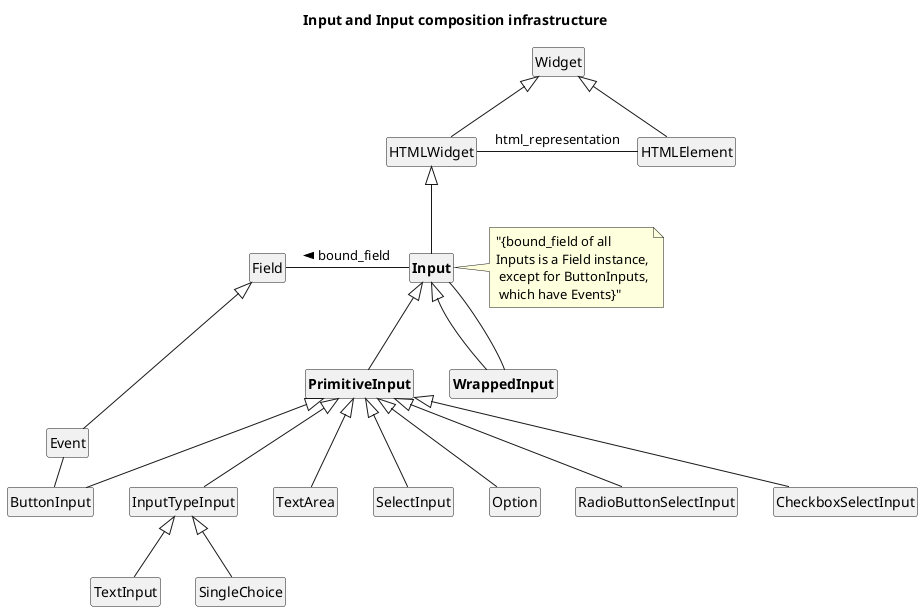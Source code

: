 @startuml

title Input and Input composition infrastructure

hide members
hide circle

class "<b>Input</b>" as Input
class "<b>WrappedInput</b>" as WrappedInput
class "<b>PrimitiveInput</b>" as PrimitiveInput
class Field
note right of Input: "{bound_field of all \nInputs is a Field instance,\n except for ButtonInputs,\n which have Events}"

HTMLWidget -up-|> Widget
HTMLElement -up-|> Widget
HTMLWidget -right- HTMLElement : html_representation
Input -up-|> HTMLWidget
Input -left- Field : bound_field >
PrimitiveInput -up-|> Input
WrappedInput -up-|> Input
WrappedInput -- Input

Event -up-|> Field
ButtonInput -left- Event : bound_field >
ButtonInput -up-|> PrimitiveInput
InputTypeInput -up-|> PrimitiveInput
TextArea -up-|> PrimitiveInput
SelectInput -up-|> PrimitiveInput
Option -up-|> PrimitiveInput
RadioButtonSelectInput -up-|> PrimitiveInput
CheckboxSelectInput -up-|> PrimitiveInput
TextInput -up-|> InputTypeInput
SingleChoice -up-|> InputTypeInput

@enduml

